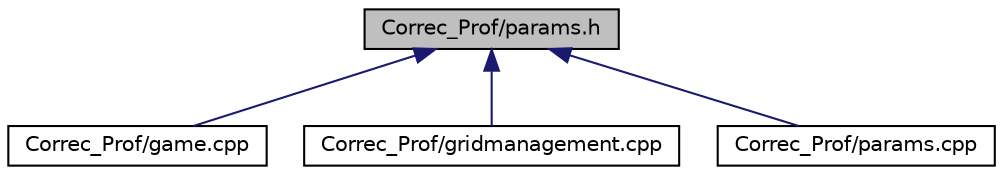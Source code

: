 digraph "Correc_Prof/params.h"
{
 // LATEX_PDF_SIZE
  edge [fontname="Helvetica",fontsize="10",labelfontname="Helvetica",labelfontsize="10"];
  node [fontname="Helvetica",fontsize="10",shape=record];
  Node1 [label="Correc_Prof/params.h",height=0.2,width=0.4,color="black", fillcolor="grey75", style="filled", fontcolor="black",tooltip="Paramters' definition and associated functions."];
  Node1 -> Node2 [dir="back",color="midnightblue",fontsize="10",style="solid",fontname="Helvetica"];
  Node2 [label="Correc_Prof/game.cpp",height=0.2,width=0.4,color="black", fillcolor="white", style="filled",URL="$game_8cpp_source.html",tooltip=" "];
  Node1 -> Node3 [dir="back",color="midnightblue",fontsize="10",style="solid",fontname="Helvetica"];
  Node3 [label="Correc_Prof/gridmanagement.cpp",height=0.2,width=0.4,color="black", fillcolor="white", style="filled",URL="$gridmanagement_8cpp_source.html",tooltip=" "];
  Node1 -> Node4 [dir="back",color="midnightblue",fontsize="10",style="solid",fontname="Helvetica"];
  Node4 [label="Correc_Prof/params.cpp",height=0.2,width=0.4,color="black", fillcolor="white", style="filled",URL="$params_8cpp_source.html",tooltip=" "];
}
